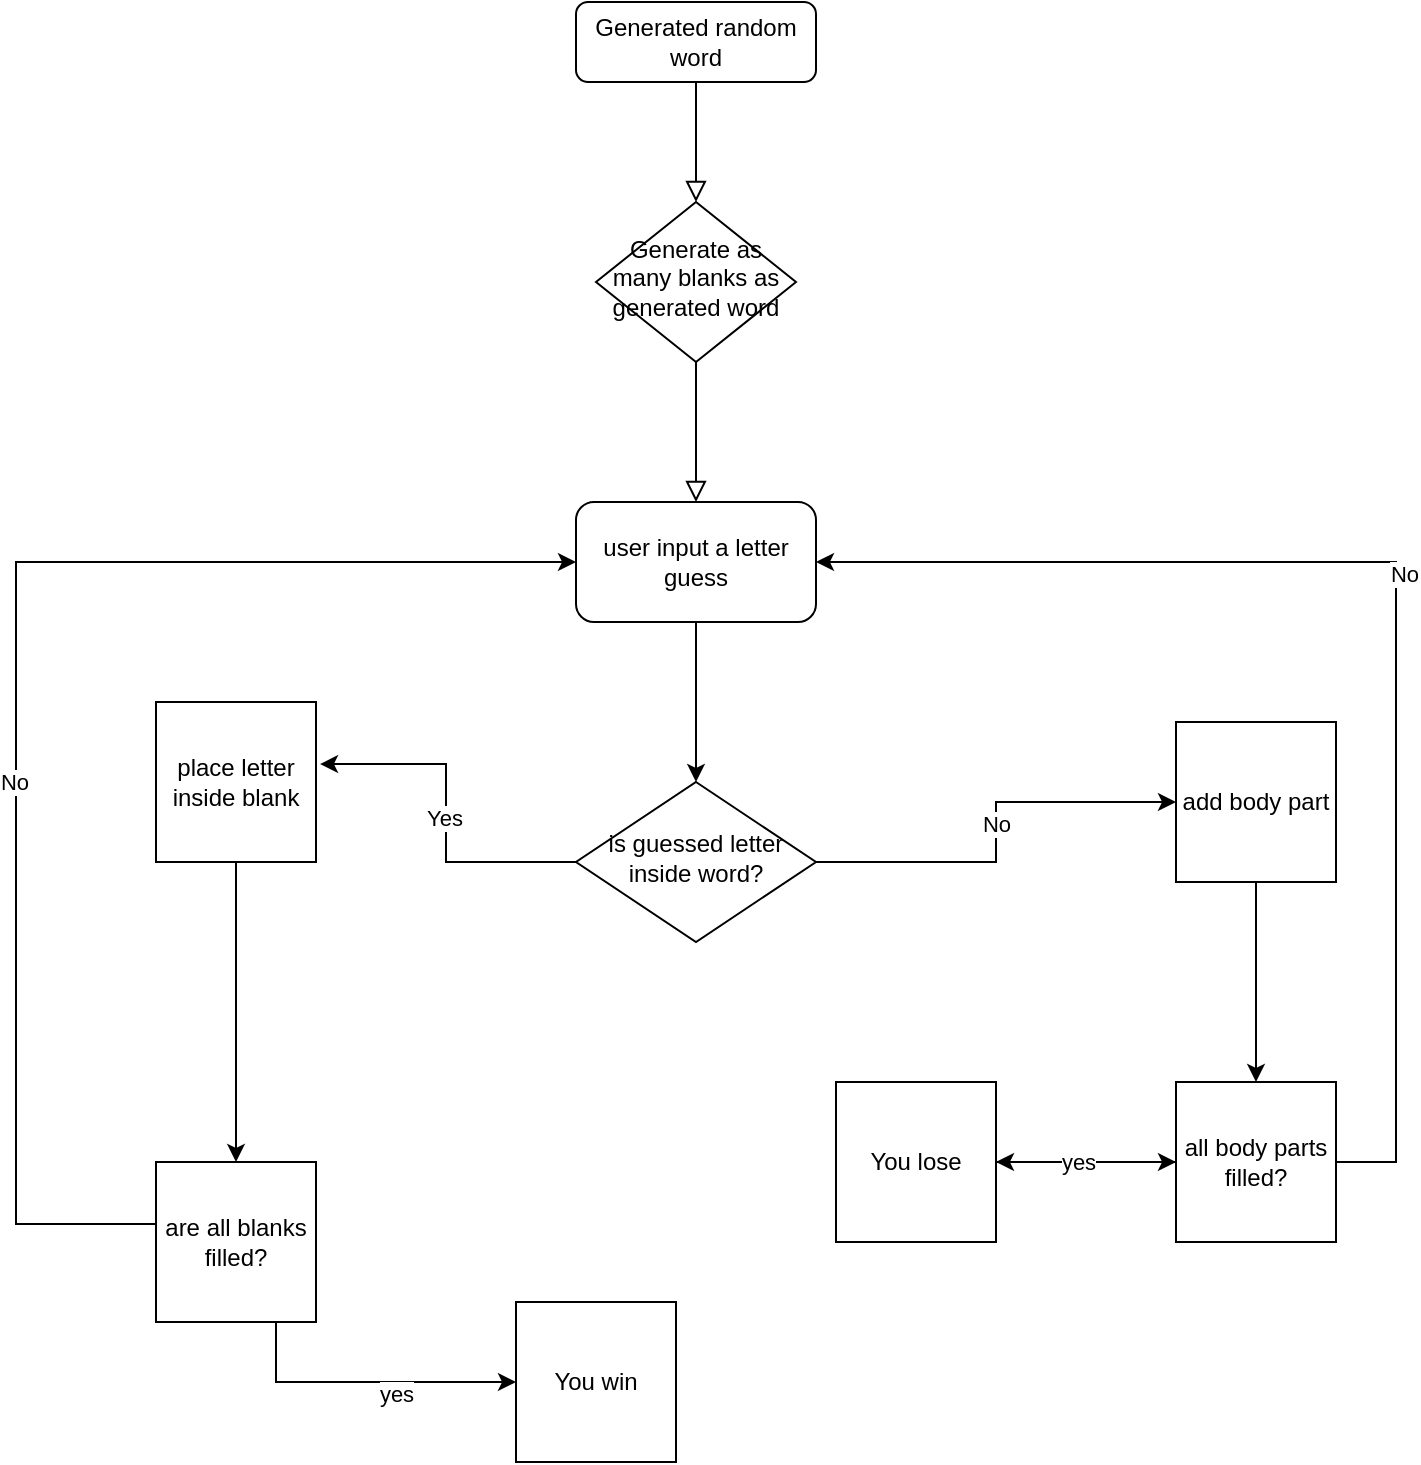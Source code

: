 <mxfile version="21.6.3" type="github">
  <diagram id="C5RBs43oDa-KdzZeNtuy" name="Page-1">
    <mxGraphModel dx="1242" dy="793" grid="1" gridSize="10" guides="1" tooltips="1" connect="1" arrows="1" fold="1" page="1" pageScale="1" pageWidth="827" pageHeight="1169" math="0" shadow="0">
      <root>
        <mxCell id="WIyWlLk6GJQsqaUBKTNV-0" />
        <mxCell id="WIyWlLk6GJQsqaUBKTNV-1" parent="WIyWlLk6GJQsqaUBKTNV-0" />
        <mxCell id="WIyWlLk6GJQsqaUBKTNV-2" value="" style="rounded=0;html=1;jettySize=auto;orthogonalLoop=1;fontSize=11;endArrow=block;endFill=0;endSize=8;strokeWidth=1;shadow=0;labelBackgroundColor=none;edgeStyle=orthogonalEdgeStyle;" parent="WIyWlLk6GJQsqaUBKTNV-1" source="WIyWlLk6GJQsqaUBKTNV-3" target="WIyWlLk6GJQsqaUBKTNV-6" edge="1">
          <mxGeometry relative="1" as="geometry" />
        </mxCell>
        <mxCell id="WIyWlLk6GJQsqaUBKTNV-3" value="Generated random word" style="rounded=1;whiteSpace=wrap;html=1;fontSize=12;glass=0;strokeWidth=1;shadow=0;" parent="WIyWlLk6GJQsqaUBKTNV-1" vertex="1">
          <mxGeometry x="380" y="80" width="120" height="40" as="geometry" />
        </mxCell>
        <mxCell id="WIyWlLk6GJQsqaUBKTNV-4" value="" style="rounded=0;html=1;jettySize=auto;orthogonalLoop=1;fontSize=11;endArrow=block;endFill=0;endSize=8;strokeWidth=1;shadow=0;labelBackgroundColor=none;edgeStyle=orthogonalEdgeStyle;entryX=0.5;entryY=0;entryDx=0;entryDy=0;" parent="WIyWlLk6GJQsqaUBKTNV-1" source="WIyWlLk6GJQsqaUBKTNV-6" target="geTyJWjbsBOhY5o_Y6mD-22" edge="1">
          <mxGeometry y="20" relative="1" as="geometry">
            <mxPoint as="offset" />
          </mxGeometry>
        </mxCell>
        <mxCell id="WIyWlLk6GJQsqaUBKTNV-6" value="Generate as many blanks as generated word" style="rhombus;whiteSpace=wrap;html=1;shadow=0;fontFamily=Helvetica;fontSize=12;align=center;strokeWidth=1;spacing=6;spacingTop=-4;" parent="WIyWlLk6GJQsqaUBKTNV-1" vertex="1">
          <mxGeometry x="390" y="180" width="100" height="80" as="geometry" />
        </mxCell>
        <mxCell id="geTyJWjbsBOhY5o_Y6mD-7" value="" style="edgeStyle=orthogonalEdgeStyle;rounded=0;orthogonalLoop=1;jettySize=auto;html=1;entryX=1.025;entryY=0.388;entryDx=0;entryDy=0;entryPerimeter=0;" edge="1" parent="WIyWlLk6GJQsqaUBKTNV-1" source="WIyWlLk6GJQsqaUBKTNV-10" target="geTyJWjbsBOhY5o_Y6mD-12">
          <mxGeometry relative="1" as="geometry">
            <mxPoint x="270" y="370" as="targetPoint" />
          </mxGeometry>
        </mxCell>
        <mxCell id="geTyJWjbsBOhY5o_Y6mD-10" value="Yes" style="edgeLabel;html=1;align=center;verticalAlign=middle;resizable=0;points=[];" vertex="1" connectable="0" parent="geTyJWjbsBOhY5o_Y6mD-7">
          <mxGeometry x="-0.014" y="-1" relative="1" as="geometry">
            <mxPoint x="-2" as="offset" />
          </mxGeometry>
        </mxCell>
        <mxCell id="geTyJWjbsBOhY5o_Y6mD-9" value="" style="edgeStyle=orthogonalEdgeStyle;rounded=0;orthogonalLoop=1;jettySize=auto;html=1;entryX=0;entryY=0.5;entryDx=0;entryDy=0;" edge="1" parent="WIyWlLk6GJQsqaUBKTNV-1" source="WIyWlLk6GJQsqaUBKTNV-10" target="geTyJWjbsBOhY5o_Y6mD-13">
          <mxGeometry relative="1" as="geometry">
            <mxPoint x="600" y="370" as="targetPoint" />
          </mxGeometry>
        </mxCell>
        <mxCell id="geTyJWjbsBOhY5o_Y6mD-11" value="No" style="edgeLabel;html=1;align=center;verticalAlign=middle;resizable=0;points=[];" vertex="1" connectable="0" parent="geTyJWjbsBOhY5o_Y6mD-9">
          <mxGeometry x="0.045" relative="1" as="geometry">
            <mxPoint as="offset" />
          </mxGeometry>
        </mxCell>
        <mxCell id="WIyWlLk6GJQsqaUBKTNV-10" value="is guessed letter inside word?" style="rhombus;whiteSpace=wrap;html=1;shadow=0;fontFamily=Helvetica;fontSize=12;align=center;strokeWidth=1;spacing=6;spacingTop=-4;" parent="WIyWlLk6GJQsqaUBKTNV-1" vertex="1">
          <mxGeometry x="380" y="470" width="120" height="80" as="geometry" />
        </mxCell>
        <mxCell id="geTyJWjbsBOhY5o_Y6mD-16" style="edgeStyle=orthogonalEdgeStyle;rounded=0;orthogonalLoop=1;jettySize=auto;html=1;entryX=0.5;entryY=0;entryDx=0;entryDy=0;" edge="1" parent="WIyWlLk6GJQsqaUBKTNV-1" source="geTyJWjbsBOhY5o_Y6mD-12" target="geTyJWjbsBOhY5o_Y6mD-14">
          <mxGeometry relative="1" as="geometry" />
        </mxCell>
        <mxCell id="geTyJWjbsBOhY5o_Y6mD-12" value="place letter inside blank" style="whiteSpace=wrap;html=1;aspect=fixed;" vertex="1" parent="WIyWlLk6GJQsqaUBKTNV-1">
          <mxGeometry x="170" y="430" width="80" height="80" as="geometry" />
        </mxCell>
        <mxCell id="geTyJWjbsBOhY5o_Y6mD-28" style="edgeStyle=orthogonalEdgeStyle;rounded=0;orthogonalLoop=1;jettySize=auto;html=1;" edge="1" parent="WIyWlLk6GJQsqaUBKTNV-1" source="geTyJWjbsBOhY5o_Y6mD-13">
          <mxGeometry relative="1" as="geometry">
            <mxPoint x="720" y="620" as="targetPoint" />
          </mxGeometry>
        </mxCell>
        <mxCell id="geTyJWjbsBOhY5o_Y6mD-13" value="add body part" style="whiteSpace=wrap;html=1;aspect=fixed;" vertex="1" parent="WIyWlLk6GJQsqaUBKTNV-1">
          <mxGeometry x="680" y="440" width="80" height="80" as="geometry" />
        </mxCell>
        <mxCell id="geTyJWjbsBOhY5o_Y6mD-19" style="edgeStyle=orthogonalEdgeStyle;rounded=0;orthogonalLoop=1;jettySize=auto;html=1;entryX=0;entryY=0.5;entryDx=0;entryDy=0;" edge="1" parent="WIyWlLk6GJQsqaUBKTNV-1" target="geTyJWjbsBOhY5o_Y6mD-22">
          <mxGeometry relative="1" as="geometry">
            <mxPoint x="350" y="350" as="targetPoint" />
            <mxPoint x="220" y="690" as="sourcePoint" />
            <Array as="points">
              <mxPoint x="220" y="691" />
              <mxPoint x="100" y="691" />
              <mxPoint x="100" y="360" />
            </Array>
          </mxGeometry>
        </mxCell>
        <mxCell id="geTyJWjbsBOhY5o_Y6mD-21" value="No" style="edgeLabel;html=1;align=center;verticalAlign=middle;resizable=0;points=[];" vertex="1" connectable="0" parent="geTyJWjbsBOhY5o_Y6mD-19">
          <mxGeometry x="-0.065" y="1" relative="1" as="geometry">
            <mxPoint as="offset" />
          </mxGeometry>
        </mxCell>
        <mxCell id="geTyJWjbsBOhY5o_Y6mD-24" style="edgeStyle=orthogonalEdgeStyle;rounded=0;orthogonalLoop=1;jettySize=auto;html=1;entryX=0;entryY=0.5;entryDx=0;entryDy=0;" edge="1" parent="WIyWlLk6GJQsqaUBKTNV-1" source="geTyJWjbsBOhY5o_Y6mD-14" target="geTyJWjbsBOhY5o_Y6mD-27">
          <mxGeometry relative="1" as="geometry">
            <mxPoint x="350" y="760" as="targetPoint" />
            <Array as="points">
              <mxPoint x="230" y="770" />
            </Array>
          </mxGeometry>
        </mxCell>
        <mxCell id="geTyJWjbsBOhY5o_Y6mD-25" value="yes" style="edgeLabel;html=1;align=center;verticalAlign=middle;resizable=0;points=[];" vertex="1" connectable="0" parent="geTyJWjbsBOhY5o_Y6mD-24">
          <mxGeometry x="0.196" y="-6" relative="1" as="geometry">
            <mxPoint as="offset" />
          </mxGeometry>
        </mxCell>
        <mxCell id="geTyJWjbsBOhY5o_Y6mD-14" value="are all blanks filled?" style="whiteSpace=wrap;html=1;aspect=fixed;" vertex="1" parent="WIyWlLk6GJQsqaUBKTNV-1">
          <mxGeometry x="170" y="660" width="80" height="80" as="geometry" />
        </mxCell>
        <mxCell id="geTyJWjbsBOhY5o_Y6mD-23" style="edgeStyle=orthogonalEdgeStyle;rounded=0;orthogonalLoop=1;jettySize=auto;html=1;" edge="1" parent="WIyWlLk6GJQsqaUBKTNV-1" source="geTyJWjbsBOhY5o_Y6mD-22" target="WIyWlLk6GJQsqaUBKTNV-10">
          <mxGeometry relative="1" as="geometry" />
        </mxCell>
        <mxCell id="geTyJWjbsBOhY5o_Y6mD-22" value="user input a letter guess" style="rounded=1;whiteSpace=wrap;html=1;" vertex="1" parent="WIyWlLk6GJQsqaUBKTNV-1">
          <mxGeometry x="380" y="330" width="120" height="60" as="geometry" />
        </mxCell>
        <mxCell id="geTyJWjbsBOhY5o_Y6mD-27" value="You win" style="whiteSpace=wrap;html=1;aspect=fixed;" vertex="1" parent="WIyWlLk6GJQsqaUBKTNV-1">
          <mxGeometry x="350" y="730" width="80" height="80" as="geometry" />
        </mxCell>
        <mxCell id="geTyJWjbsBOhY5o_Y6mD-30" style="edgeStyle=orthogonalEdgeStyle;rounded=0;orthogonalLoop=1;jettySize=auto;html=1;" edge="1" parent="WIyWlLk6GJQsqaUBKTNV-1" source="geTyJWjbsBOhY5o_Y6mD-29">
          <mxGeometry relative="1" as="geometry">
            <mxPoint x="590" y="660" as="targetPoint" />
          </mxGeometry>
        </mxCell>
        <mxCell id="geTyJWjbsBOhY5o_Y6mD-33" style="edgeStyle=orthogonalEdgeStyle;rounded=0;orthogonalLoop=1;jettySize=auto;html=1;entryX=1;entryY=0.5;entryDx=0;entryDy=0;" edge="1" parent="WIyWlLk6GJQsqaUBKTNV-1" source="geTyJWjbsBOhY5o_Y6mD-29" target="geTyJWjbsBOhY5o_Y6mD-22">
          <mxGeometry relative="1" as="geometry">
            <Array as="points">
              <mxPoint x="790" y="660" />
              <mxPoint x="790" y="360" />
            </Array>
          </mxGeometry>
        </mxCell>
        <mxCell id="geTyJWjbsBOhY5o_Y6mD-34" value="No" style="edgeLabel;html=1;align=center;verticalAlign=middle;resizable=0;points=[];" vertex="1" connectable="0" parent="geTyJWjbsBOhY5o_Y6mD-33">
          <mxGeometry x="0.045" y="-4" relative="1" as="geometry">
            <mxPoint as="offset" />
          </mxGeometry>
        </mxCell>
        <mxCell id="geTyJWjbsBOhY5o_Y6mD-29" value="&lt;div&gt;all body parts filled?&lt;/div&gt;" style="whiteSpace=wrap;html=1;aspect=fixed;" vertex="1" parent="WIyWlLk6GJQsqaUBKTNV-1">
          <mxGeometry x="680" y="620" width="80" height="80" as="geometry" />
        </mxCell>
        <mxCell id="geTyJWjbsBOhY5o_Y6mD-32" value="" style="edgeStyle=orthogonalEdgeStyle;rounded=0;orthogonalLoop=1;jettySize=auto;html=1;" edge="1" parent="WIyWlLk6GJQsqaUBKTNV-1" source="geTyJWjbsBOhY5o_Y6mD-31" target="geTyJWjbsBOhY5o_Y6mD-29">
          <mxGeometry relative="1" as="geometry" />
        </mxCell>
        <mxCell id="geTyJWjbsBOhY5o_Y6mD-36" value="yes" style="edgeLabel;html=1;align=center;verticalAlign=middle;resizable=0;points=[];" vertex="1" connectable="0" parent="geTyJWjbsBOhY5o_Y6mD-32">
          <mxGeometry x="-0.089" relative="1" as="geometry">
            <mxPoint as="offset" />
          </mxGeometry>
        </mxCell>
        <mxCell id="geTyJWjbsBOhY5o_Y6mD-31" value="You lose" style="whiteSpace=wrap;html=1;aspect=fixed;" vertex="1" parent="WIyWlLk6GJQsqaUBKTNV-1">
          <mxGeometry x="510" y="620" width="80" height="80" as="geometry" />
        </mxCell>
      </root>
    </mxGraphModel>
  </diagram>
</mxfile>
